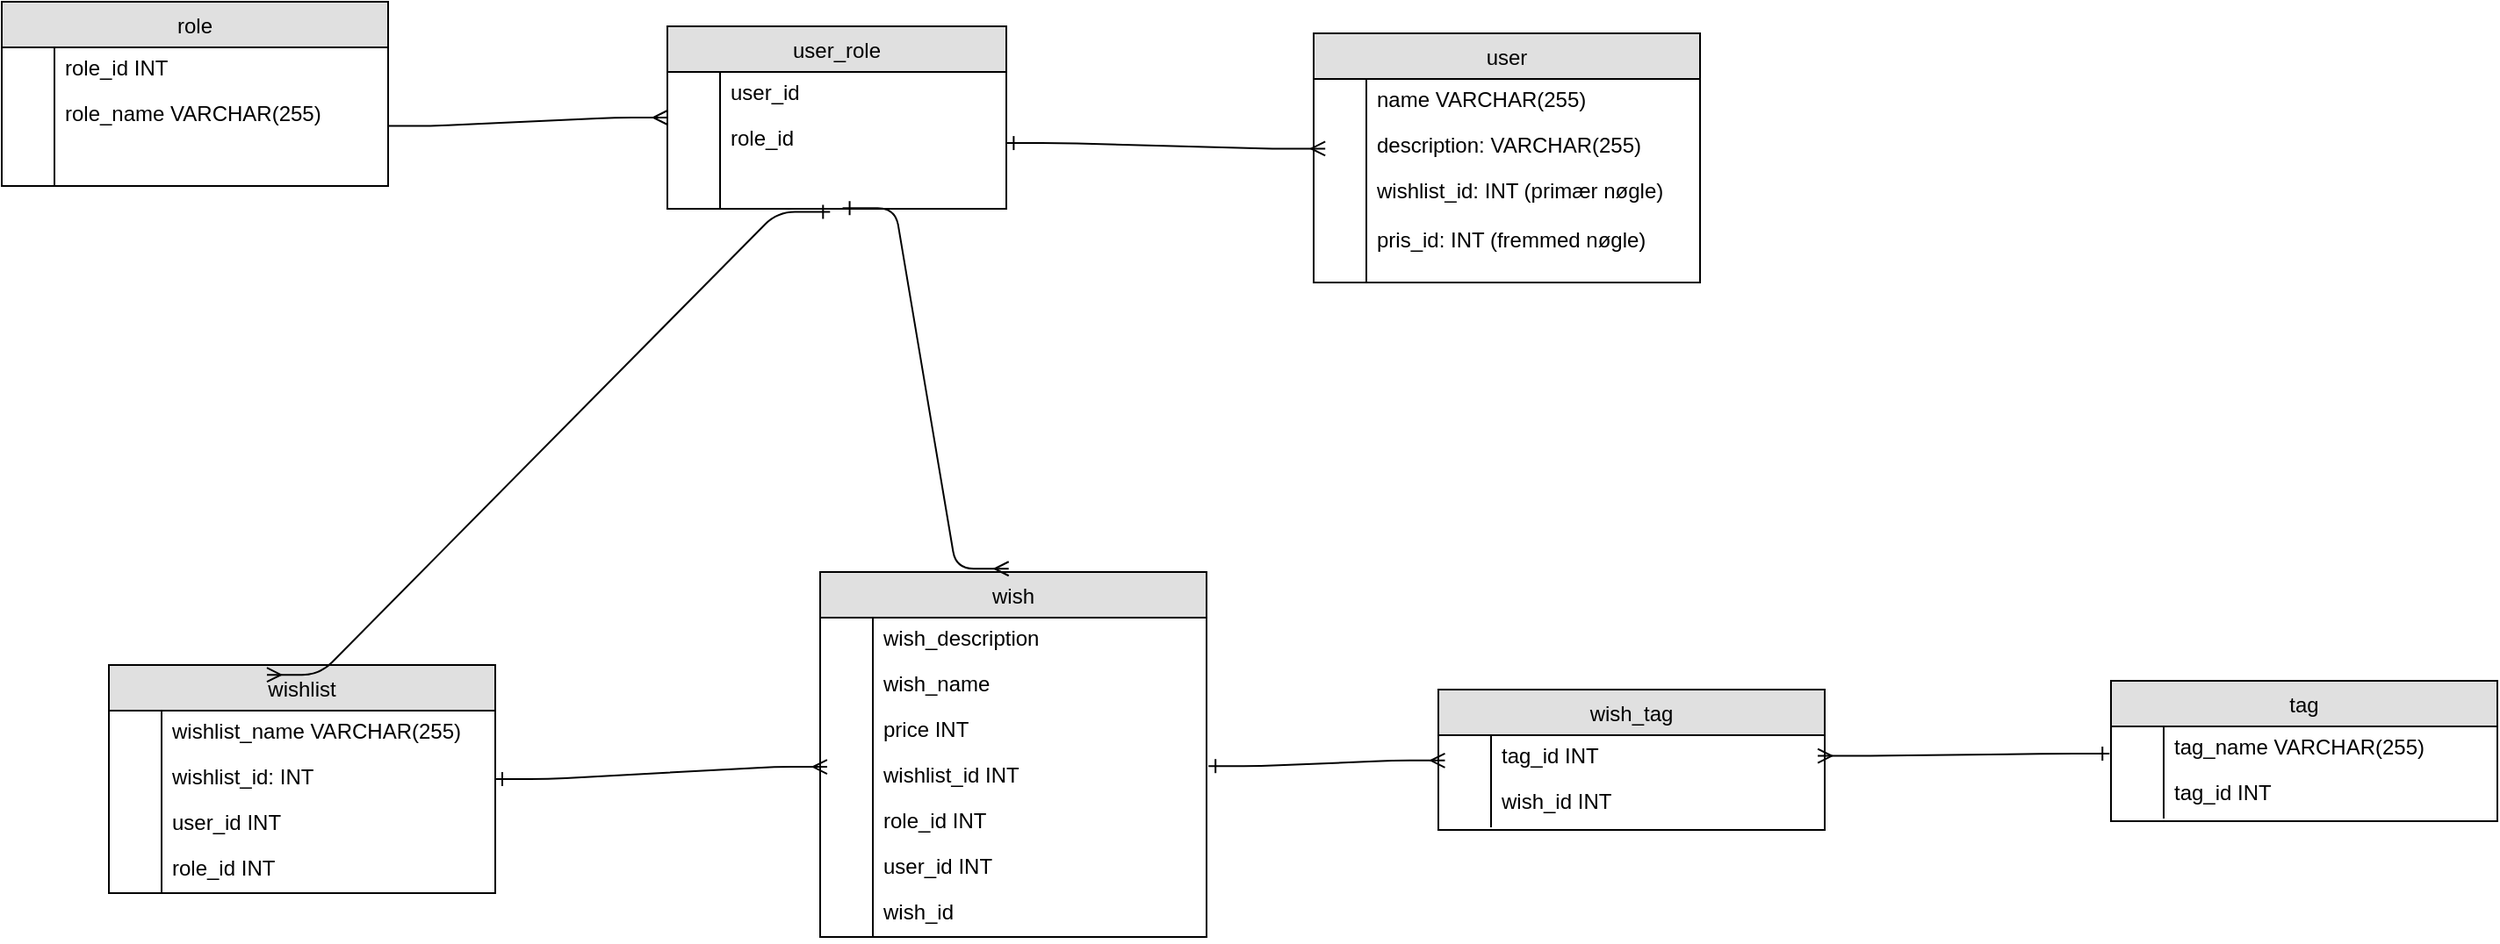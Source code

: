 <mxfile version="24.8.3">
  <diagram id="L6L5FXtsHukGl10iSHPR" name="Side-1">
    <mxGraphModel dx="2402" dy="889" grid="0" gridSize="10" guides="0" tooltips="1" connect="0" arrows="1" fold="1" page="0" pageScale="1" pageWidth="827" pageHeight="1169" background="#ffffff" math="0" shadow="0">
      <root>
        <mxCell id="0" />
        <mxCell id="1" parent="0" />
        <mxCell id="115" style="edgeStyle=entityRelationEdgeStyle;html=1;startArrow=ERmany;startFill=0;endArrow=ERone;endFill=0;jettySize=auto;orthogonalLoop=1;rounded=1;entryX=0.973;entryY=0.723;entryDx=0;entryDy=0;entryPerimeter=0;" parent="1" source="100" target="8zHtcmr8CA8WMB2BuVEM-118" edge="1">
          <mxGeometry relative="1" as="geometry">
            <mxPoint x="138" y="220.204" as="targetPoint" />
            <Array as="points">
              <mxPoint x="162" y="466" />
            </Array>
          </mxGeometry>
        </mxCell>
        <mxCell id="100" value="user_role" style="swimlane;fontStyle=0;childLayout=stackLayout;horizontal=1;startSize=26;fillColor=#e0e0e0;horizontalStack=0;resizeParent=1;resizeLast=0;collapsible=1;marginBottom=0;swimlaneFillColor=#ffffff;align=center;" parent="1" vertex="1">
          <mxGeometry x="292" y="107" width="193" height="104" as="geometry" />
        </mxCell>
        <mxCell id="101" value="user_id" style="shape=partialRectangle;top=0;left=0;right=0;bottom=0;align=left;verticalAlign=top;spacingTop=-2;fillColor=none;spacingLeft=34;spacingRight=4;overflow=hidden;rotatable=0;points=[[0,0.5],[1,0.5]];portConstraint=eastwest;dropTarget=0;" parent="100" vertex="1">
          <mxGeometry y="26" width="193" height="26" as="geometry" />
        </mxCell>
        <mxCell id="102" value="" style="shape=partialRectangle;top=0;left=0;bottom=0;fillColor=none;align=left;verticalAlign=middle;spacingLeft=4;spacingRight=4;overflow=hidden;rotatable=0;points=[];portConstraint=eastwest;part=1;" parent="101" vertex="1" connectable="0">
          <mxGeometry width="30" height="26" as="geometry" />
        </mxCell>
        <mxCell id="103" value="role_id" style="shape=partialRectangle;top=0;left=0;right=0;bottom=0;align=left;verticalAlign=top;spacingTop=-2;fillColor=none;spacingLeft=34;spacingRight=4;overflow=hidden;rotatable=0;points=[[0,0.5],[1,0.5]];portConstraint=eastwest;dropTarget=0;" parent="100" vertex="1">
          <mxGeometry y="52" width="193" height="26" as="geometry" />
        </mxCell>
        <mxCell id="104" value="" style="shape=partialRectangle;top=0;left=0;bottom=0;fillColor=none;align=left;verticalAlign=middle;spacingLeft=4;spacingRight=4;overflow=hidden;rotatable=0;points=[];portConstraint=eastwest;part=1;" parent="103" vertex="1" connectable="0">
          <mxGeometry width="30" height="26" as="geometry" />
        </mxCell>
        <mxCell id="105" value="" style="shape=partialRectangle;top=0;left=0;right=0;bottom=0;align=left;verticalAlign=top;spacingTop=-2;fillColor=none;spacingLeft=34;spacingRight=4;overflow=hidden;rotatable=0;points=[[0,0.5],[1,0.5]];portConstraint=eastwest;dropTarget=0;" parent="100" vertex="1">
          <mxGeometry y="78" width="193" height="26" as="geometry" />
        </mxCell>
        <mxCell id="106" value="" style="shape=partialRectangle;top=0;left=0;bottom=0;fillColor=none;align=left;verticalAlign=middle;spacingLeft=4;spacingRight=4;overflow=hidden;rotatable=0;points=[];portConstraint=eastwest;part=1;" parent="105" vertex="1" connectable="0">
          <mxGeometry width="30" height="26" as="geometry" />
        </mxCell>
        <mxCell id="8zHtcmr8CA8WMB2BuVEM-115" value="role" style="swimlane;fontStyle=0;childLayout=stackLayout;horizontal=1;startSize=26;fillColor=#e0e0e0;horizontalStack=0;resizeParent=1;resizeLast=0;collapsible=1;marginBottom=0;swimlaneFillColor=#ffffff;align=center;" parent="1" vertex="1">
          <mxGeometry x="-87" y="93" width="220" height="105" as="geometry" />
        </mxCell>
        <mxCell id="8zHtcmr8CA8WMB2BuVEM-116" value="role_id INT" style="shape=partialRectangle;top=0;left=0;right=0;bottom=0;align=left;verticalAlign=top;spacingTop=-2;fillColor=none;spacingLeft=34;spacingRight=4;overflow=hidden;rotatable=0;points=[[0,0.5],[1,0.5]];portConstraint=eastwest;dropTarget=0;" parent="8zHtcmr8CA8WMB2BuVEM-115" vertex="1">
          <mxGeometry y="26" width="220" height="26" as="geometry" />
        </mxCell>
        <mxCell id="8zHtcmr8CA8WMB2BuVEM-117" value="" style="shape=partialRectangle;top=0;left=0;bottom=0;fillColor=none;align=left;verticalAlign=middle;spacingLeft=4;spacingRight=4;overflow=hidden;rotatable=0;points=[];portConstraint=eastwest;part=1;" parent="8zHtcmr8CA8WMB2BuVEM-116" vertex="1" connectable="0">
          <mxGeometry width="30" height="26" as="geometry" />
        </mxCell>
        <mxCell id="8zHtcmr8CA8WMB2BuVEM-118" value="role_name VARCHAR(255)" style="shape=partialRectangle;top=0;left=0;right=0;bottom=0;align=left;verticalAlign=top;spacingTop=-2;fillColor=none;spacingLeft=34;spacingRight=4;overflow=hidden;rotatable=0;points=[[0,0.5],[1,0.5]];portConstraint=eastwest;dropTarget=0;" parent="8zHtcmr8CA8WMB2BuVEM-115" vertex="1">
          <mxGeometry y="52" width="220" height="26" as="geometry" />
        </mxCell>
        <mxCell id="8zHtcmr8CA8WMB2BuVEM-119" value="" style="shape=partialRectangle;top=0;left=0;bottom=0;fillColor=none;align=left;verticalAlign=middle;spacingLeft=4;spacingRight=4;overflow=hidden;rotatable=0;points=[];portConstraint=eastwest;part=1;" parent="8zHtcmr8CA8WMB2BuVEM-118" vertex="1" connectable="0">
          <mxGeometry width="30" height="26" as="geometry" />
        </mxCell>
        <mxCell id="8zHtcmr8CA8WMB2BuVEM-120" value="" style="shape=partialRectangle;top=0;left=0;right=0;bottom=0;align=left;verticalAlign=top;spacingTop=-2;fillColor=none;spacingLeft=34;spacingRight=4;overflow=hidden;rotatable=0;points=[[0,0.5],[1,0.5]];portConstraint=eastwest;dropTarget=0;" parent="8zHtcmr8CA8WMB2BuVEM-115" vertex="1">
          <mxGeometry y="78" width="220" height="26" as="geometry" />
        </mxCell>
        <mxCell id="8zHtcmr8CA8WMB2BuVEM-121" value="" style="shape=partialRectangle;top=0;left=0;bottom=0;fillColor=none;align=left;verticalAlign=middle;spacingLeft=4;spacingRight=4;overflow=hidden;rotatable=0;points=[];portConstraint=eastwest;part=1;" parent="8zHtcmr8CA8WMB2BuVEM-120" vertex="1" connectable="0">
          <mxGeometry width="30" height="26" as="geometry" />
        </mxCell>
        <mxCell id="8zHtcmr8CA8WMB2BuVEM-130" value="user" style="swimlane;fontStyle=0;childLayout=stackLayout;horizontal=1;startSize=26;fillColor=#e0e0e0;horizontalStack=0;resizeParent=1;resizeLast=0;collapsible=1;marginBottom=0;swimlaneFillColor=#ffffff;align=center;" parent="1" vertex="1">
          <mxGeometry x="660" y="111" width="220" height="142" as="geometry" />
        </mxCell>
        <mxCell id="8zHtcmr8CA8WMB2BuVEM-131" value="name VARCHAR(255)" style="shape=partialRectangle;top=0;left=0;right=0;bottom=0;align=left;verticalAlign=top;spacingTop=-2;fillColor=none;spacingLeft=34;spacingRight=4;overflow=hidden;rotatable=0;points=[[0,0.5],[1,0.5]];portConstraint=eastwest;dropTarget=0;" parent="8zHtcmr8CA8WMB2BuVEM-130" vertex="1">
          <mxGeometry y="26" width="220" height="26" as="geometry" />
        </mxCell>
        <mxCell id="8zHtcmr8CA8WMB2BuVEM-132" value="" style="shape=partialRectangle;top=0;left=0;bottom=0;fillColor=none;align=left;verticalAlign=middle;spacingLeft=4;spacingRight=4;overflow=hidden;rotatable=0;points=[];portConstraint=eastwest;part=1;" parent="8zHtcmr8CA8WMB2BuVEM-131" vertex="1" connectable="0">
          <mxGeometry width="30" height="26" as="geometry" />
        </mxCell>
        <mxCell id="8zHtcmr8CA8WMB2BuVEM-133" value="description: VARCHAR(255)" style="shape=partialRectangle;top=0;left=0;right=0;bottom=0;align=left;verticalAlign=top;spacingTop=-2;fillColor=none;spacingLeft=34;spacingRight=4;overflow=hidden;rotatable=0;points=[[0,0.5],[1,0.5]];portConstraint=eastwest;dropTarget=0;" parent="8zHtcmr8CA8WMB2BuVEM-130" vertex="1">
          <mxGeometry y="52" width="220" height="26" as="geometry" />
        </mxCell>
        <mxCell id="8zHtcmr8CA8WMB2BuVEM-134" value="" style="shape=partialRectangle;top=0;left=0;bottom=0;fillColor=none;align=left;verticalAlign=middle;spacingLeft=4;spacingRight=4;overflow=hidden;rotatable=0;points=[];portConstraint=eastwest;part=1;" parent="8zHtcmr8CA8WMB2BuVEM-133" vertex="1" connectable="0">
          <mxGeometry width="30" height="26" as="geometry" />
        </mxCell>
        <mxCell id="8zHtcmr8CA8WMB2BuVEM-135" value="wishlist_id: INT (primær nøgle)&#xa;&#xa;pris_id: INT (fremmed nøgle)" style="shape=partialRectangle;top=0;left=0;right=0;bottom=0;align=left;verticalAlign=top;spacingTop=-2;fillColor=none;spacingLeft=34;spacingRight=4;overflow=hidden;rotatable=0;points=[[0,0.5],[1,0.5]];portConstraint=eastwest;dropTarget=0;" parent="8zHtcmr8CA8WMB2BuVEM-130" vertex="1">
          <mxGeometry y="78" width="220" height="64" as="geometry" />
        </mxCell>
        <mxCell id="8zHtcmr8CA8WMB2BuVEM-136" value="" style="shape=partialRectangle;top=0;left=0;bottom=0;fillColor=none;align=left;verticalAlign=middle;spacingLeft=4;spacingRight=4;overflow=hidden;rotatable=0;points=[];portConstraint=eastwest;part=1;" parent="8zHtcmr8CA8WMB2BuVEM-135" vertex="1" connectable="0">
          <mxGeometry width="30" height="64" as="geometry" />
        </mxCell>
        <mxCell id="8zHtcmr8CA8WMB2BuVEM-137" value="wish" style="swimlane;fontStyle=0;childLayout=stackLayout;horizontal=1;startSize=26;fillColor=#e0e0e0;horizontalStack=0;resizeParent=1;resizeLast=0;collapsible=1;marginBottom=0;swimlaneFillColor=#ffffff;align=center;" parent="1" vertex="1">
          <mxGeometry x="379" y="418" width="220" height="208" as="geometry" />
        </mxCell>
        <mxCell id="8zHtcmr8CA8WMB2BuVEM-140" value="wish_description" style="shape=partialRectangle;top=0;left=0;right=0;bottom=0;align=left;verticalAlign=top;spacingTop=-2;fillColor=none;spacingLeft=34;spacingRight=4;overflow=hidden;rotatable=0;points=[[0,0.5],[1,0.5]];portConstraint=eastwest;dropTarget=0;" parent="8zHtcmr8CA8WMB2BuVEM-137" vertex="1">
          <mxGeometry y="26" width="220" height="26" as="geometry" />
        </mxCell>
        <mxCell id="8zHtcmr8CA8WMB2BuVEM-141" value="" style="shape=partialRectangle;top=0;left=0;bottom=0;fillColor=none;align=left;verticalAlign=middle;spacingLeft=4;spacingRight=4;overflow=hidden;rotatable=0;points=[];portConstraint=eastwest;part=1;" parent="8zHtcmr8CA8WMB2BuVEM-140" vertex="1" connectable="0">
          <mxGeometry width="30" height="26" as="geometry" />
        </mxCell>
        <mxCell id="8zHtcmr8CA8WMB2BuVEM-138" value="wish_name" style="shape=partialRectangle;top=0;left=0;right=0;bottom=0;align=left;verticalAlign=top;spacingTop=-2;fillColor=none;spacingLeft=34;spacingRight=4;overflow=hidden;rotatable=0;points=[[0,0.5],[1,0.5]];portConstraint=eastwest;dropTarget=0;" parent="8zHtcmr8CA8WMB2BuVEM-137" vertex="1">
          <mxGeometry y="52" width="220" height="26" as="geometry" />
        </mxCell>
        <mxCell id="8zHtcmr8CA8WMB2BuVEM-139" value="" style="shape=partialRectangle;top=0;left=0;bottom=0;fillColor=none;align=left;verticalAlign=middle;spacingLeft=4;spacingRight=4;overflow=hidden;rotatable=0;points=[];portConstraint=eastwest;part=1;" parent="8zHtcmr8CA8WMB2BuVEM-138" vertex="1" connectable="0">
          <mxGeometry width="30" height="26" as="geometry" />
        </mxCell>
        <mxCell id="8zHtcmr8CA8WMB2BuVEM-142" value="price INT" style="shape=partialRectangle;top=0;left=0;right=0;bottom=0;align=left;verticalAlign=top;spacingTop=-2;fillColor=none;spacingLeft=34;spacingRight=4;overflow=hidden;rotatable=0;points=[[0,0.5],[1,0.5]];portConstraint=eastwest;dropTarget=0;" parent="8zHtcmr8CA8WMB2BuVEM-137" vertex="1">
          <mxGeometry y="78" width="220" height="26" as="geometry" />
        </mxCell>
        <mxCell id="8zHtcmr8CA8WMB2BuVEM-143" value="" style="shape=partialRectangle;top=0;left=0;bottom=0;fillColor=none;align=left;verticalAlign=middle;spacingLeft=4;spacingRight=4;overflow=hidden;rotatable=0;points=[];portConstraint=eastwest;part=1;" parent="8zHtcmr8CA8WMB2BuVEM-142" vertex="1" connectable="0">
          <mxGeometry width="30" height="26" as="geometry" />
        </mxCell>
        <mxCell id="UnsQhi3tOGJcc6UG4PPO-125" value="wishlist_id INT" style="shape=partialRectangle;top=0;left=0;right=0;bottom=0;align=left;verticalAlign=top;spacingTop=-2;fillColor=none;spacingLeft=34;spacingRight=4;overflow=hidden;rotatable=0;points=[[0,0.5],[1,0.5]];portConstraint=eastwest;dropTarget=0;" vertex="1" parent="8zHtcmr8CA8WMB2BuVEM-137">
          <mxGeometry y="104" width="220" height="26" as="geometry" />
        </mxCell>
        <mxCell id="UnsQhi3tOGJcc6UG4PPO-126" value="" style="shape=partialRectangle;top=0;left=0;bottom=0;fillColor=none;align=left;verticalAlign=middle;spacingLeft=4;spacingRight=4;overflow=hidden;rotatable=0;points=[];portConstraint=eastwest;part=1;" vertex="1" connectable="0" parent="UnsQhi3tOGJcc6UG4PPO-125">
          <mxGeometry width="30" height="26" as="geometry" />
        </mxCell>
        <mxCell id="UnsQhi3tOGJcc6UG4PPO-127" value="role_id INT" style="shape=partialRectangle;top=0;left=0;right=0;bottom=0;align=left;verticalAlign=top;spacingTop=-2;fillColor=none;spacingLeft=34;spacingRight=4;overflow=hidden;rotatable=0;points=[[0,0.5],[1,0.5]];portConstraint=eastwest;dropTarget=0;" vertex="1" parent="8zHtcmr8CA8WMB2BuVEM-137">
          <mxGeometry y="130" width="220" height="26" as="geometry" />
        </mxCell>
        <mxCell id="UnsQhi3tOGJcc6UG4PPO-128" value="" style="shape=partialRectangle;top=0;left=0;bottom=0;fillColor=none;align=left;verticalAlign=middle;spacingLeft=4;spacingRight=4;overflow=hidden;rotatable=0;points=[];portConstraint=eastwest;part=1;" vertex="1" connectable="0" parent="UnsQhi3tOGJcc6UG4PPO-127">
          <mxGeometry width="30" height="26" as="geometry" />
        </mxCell>
        <mxCell id="UnsQhi3tOGJcc6UG4PPO-129" value="user_id INT" style="shape=partialRectangle;top=0;left=0;right=0;bottom=0;align=left;verticalAlign=top;spacingTop=-2;fillColor=none;spacingLeft=34;spacingRight=4;overflow=hidden;rotatable=0;points=[[0,0.5],[1,0.5]];portConstraint=eastwest;dropTarget=0;" vertex="1" parent="8zHtcmr8CA8WMB2BuVEM-137">
          <mxGeometry y="156" width="220" height="26" as="geometry" />
        </mxCell>
        <mxCell id="UnsQhi3tOGJcc6UG4PPO-130" value="" style="shape=partialRectangle;top=0;left=0;bottom=0;fillColor=none;align=left;verticalAlign=middle;spacingLeft=4;spacingRight=4;overflow=hidden;rotatable=0;points=[];portConstraint=eastwest;part=1;" vertex="1" connectable="0" parent="UnsQhi3tOGJcc6UG4PPO-129">
          <mxGeometry width="30" height="26" as="geometry" />
        </mxCell>
        <mxCell id="UnsQhi3tOGJcc6UG4PPO-131" value="wish_id" style="shape=partialRectangle;top=0;left=0;right=0;bottom=0;align=left;verticalAlign=top;spacingTop=-2;fillColor=none;spacingLeft=34;spacingRight=4;overflow=hidden;rotatable=0;points=[[0,0.5],[1,0.5]];portConstraint=eastwest;dropTarget=0;" vertex="1" parent="8zHtcmr8CA8WMB2BuVEM-137">
          <mxGeometry y="182" width="220" height="26" as="geometry" />
        </mxCell>
        <mxCell id="UnsQhi3tOGJcc6UG4PPO-132" value="" style="shape=partialRectangle;top=0;left=0;bottom=0;fillColor=none;align=left;verticalAlign=middle;spacingLeft=4;spacingRight=4;overflow=hidden;rotatable=0;points=[];portConstraint=eastwest;part=1;" vertex="1" connectable="0" parent="UnsQhi3tOGJcc6UG4PPO-131">
          <mxGeometry width="30" height="26" as="geometry" />
        </mxCell>
        <mxCell id="8zHtcmr8CA8WMB2BuVEM-146" style="edgeStyle=entityRelationEdgeStyle;html=1;startArrow=ERmany;startFill=0;endArrow=ERone;endFill=0;jettySize=auto;orthogonalLoop=1;rounded=1;entryX=1.001;entryY=0.559;entryDx=0;entryDy=0;entryPerimeter=0;exitX=0.03;exitY=0.528;exitDx=0;exitDy=0;exitPerimeter=0;" parent="1" source="8zHtcmr8CA8WMB2BuVEM-133" target="103" edge="1">
          <mxGeometry relative="1" as="geometry">
            <mxPoint x="625" y="148" as="sourcePoint" />
            <mxPoint x="482.491" y="214.926" as="targetPoint" />
            <Array as="points">
              <mxPoint x="640" y="466" />
              <mxPoint x="1069" y="151" />
              <mxPoint x="511" y="183" />
            </Array>
          </mxGeometry>
        </mxCell>
        <mxCell id="UnsQhi3tOGJcc6UG4PPO-117" style="edgeStyle=entityRelationEdgeStyle;html=1;startArrow=ERmany;startFill=0;endArrow=ERone;endFill=0;jettySize=auto;orthogonalLoop=1;rounded=1;exitX=0.018;exitY=0.271;exitDx=0;exitDy=0;exitPerimeter=0;" edge="1" parent="1" source="UnsQhi3tOGJcc6UG4PPO-125" target="UnsQhi3tOGJcc6UG4PPO-121">
          <mxGeometry relative="1" as="geometry">
            <mxPoint x="417.06" y="387.188" as="targetPoint" />
            <Array as="points">
              <mxPoint x="367.48" y="503.01" />
            </Array>
            <mxPoint x="234.0" y="327.0" as="sourcePoint" />
          </mxGeometry>
        </mxCell>
        <mxCell id="UnsQhi3tOGJcc6UG4PPO-118" value="wishlist" style="swimlane;fontStyle=0;childLayout=stackLayout;horizontal=1;startSize=26;fillColor=#e0e0e0;horizontalStack=0;resizeParent=1;resizeLast=0;collapsible=1;marginBottom=0;swimlaneFillColor=#ffffff;align=center;" vertex="1" parent="1">
          <mxGeometry x="-26" y="471" width="220" height="130" as="geometry" />
        </mxCell>
        <mxCell id="UnsQhi3tOGJcc6UG4PPO-119" value="wishlist_name VARCHAR(255)" style="shape=partialRectangle;top=0;left=0;right=0;bottom=0;align=left;verticalAlign=top;spacingTop=-2;fillColor=none;spacingLeft=34;spacingRight=4;overflow=hidden;rotatable=0;points=[[0,0.5],[1,0.5]];portConstraint=eastwest;dropTarget=0;" vertex="1" parent="UnsQhi3tOGJcc6UG4PPO-118">
          <mxGeometry y="26" width="220" height="26" as="geometry" />
        </mxCell>
        <mxCell id="UnsQhi3tOGJcc6UG4PPO-120" value="" style="shape=partialRectangle;top=0;left=0;bottom=0;fillColor=none;align=left;verticalAlign=middle;spacingLeft=4;spacingRight=4;overflow=hidden;rotatable=0;points=[];portConstraint=eastwest;part=1;" vertex="1" connectable="0" parent="UnsQhi3tOGJcc6UG4PPO-119">
          <mxGeometry width="30" height="26" as="geometry" />
        </mxCell>
        <mxCell id="UnsQhi3tOGJcc6UG4PPO-121" value="wishlist_id: INT " style="shape=partialRectangle;top=0;left=0;right=0;bottom=0;align=left;verticalAlign=top;spacingTop=-2;fillColor=none;spacingLeft=34;spacingRight=4;overflow=hidden;rotatable=0;points=[[0,0.5],[1,0.5]];portConstraint=eastwest;dropTarget=0;" vertex="1" parent="UnsQhi3tOGJcc6UG4PPO-118">
          <mxGeometry y="52" width="220" height="26" as="geometry" />
        </mxCell>
        <mxCell id="UnsQhi3tOGJcc6UG4PPO-122" value="" style="shape=partialRectangle;top=0;left=0;bottom=0;fillColor=none;align=left;verticalAlign=middle;spacingLeft=4;spacingRight=4;overflow=hidden;rotatable=0;points=[];portConstraint=eastwest;part=1;" vertex="1" connectable="0" parent="UnsQhi3tOGJcc6UG4PPO-121">
          <mxGeometry width="30" height="26" as="geometry" />
        </mxCell>
        <mxCell id="UnsQhi3tOGJcc6UG4PPO-123" value="user_id INT" style="shape=partialRectangle;top=0;left=0;right=0;bottom=0;align=left;verticalAlign=top;spacingTop=-2;fillColor=none;spacingLeft=34;spacingRight=4;overflow=hidden;rotatable=0;points=[[0,0.5],[1,0.5]];portConstraint=eastwest;dropTarget=0;" vertex="1" parent="UnsQhi3tOGJcc6UG4PPO-118">
          <mxGeometry y="78" width="220" height="26" as="geometry" />
        </mxCell>
        <mxCell id="UnsQhi3tOGJcc6UG4PPO-124" value="" style="shape=partialRectangle;top=0;left=0;bottom=0;fillColor=none;align=left;verticalAlign=middle;spacingLeft=4;spacingRight=4;overflow=hidden;rotatable=0;points=[];portConstraint=eastwest;part=1;" vertex="1" connectable="0" parent="UnsQhi3tOGJcc6UG4PPO-123">
          <mxGeometry width="30" height="26" as="geometry" />
        </mxCell>
        <mxCell id="UnsQhi3tOGJcc6UG4PPO-133" value="role_id INT" style="shape=partialRectangle;top=0;left=0;right=0;bottom=0;align=left;verticalAlign=top;spacingTop=-2;fillColor=none;spacingLeft=34;spacingRight=4;overflow=hidden;rotatable=0;points=[[0,0.5],[1,0.5]];portConstraint=eastwest;dropTarget=0;" vertex="1" parent="UnsQhi3tOGJcc6UG4PPO-118">
          <mxGeometry y="104" width="220" height="26" as="geometry" />
        </mxCell>
        <mxCell id="UnsQhi3tOGJcc6UG4PPO-134" value="" style="shape=partialRectangle;top=0;left=0;bottom=0;fillColor=none;align=left;verticalAlign=middle;spacingLeft=4;spacingRight=4;overflow=hidden;rotatable=0;points=[];portConstraint=eastwest;part=1;" vertex="1" connectable="0" parent="UnsQhi3tOGJcc6UG4PPO-133">
          <mxGeometry width="30" height="26" as="geometry" />
        </mxCell>
        <mxCell id="UnsQhi3tOGJcc6UG4PPO-135" value="tag" style="swimlane;fontStyle=0;childLayout=stackLayout;horizontal=1;startSize=26;fillColor=#e0e0e0;horizontalStack=0;resizeParent=1;resizeLast=0;collapsible=1;marginBottom=0;swimlaneFillColor=#ffffff;align=center;" vertex="1" parent="1">
          <mxGeometry x="1114" y="480" width="220" height="80" as="geometry" />
        </mxCell>
        <mxCell id="UnsQhi3tOGJcc6UG4PPO-136" value="tag_name VARCHAR(255)" style="shape=partialRectangle;top=0;left=0;right=0;bottom=0;align=left;verticalAlign=top;spacingTop=-2;fillColor=none;spacingLeft=34;spacingRight=4;overflow=hidden;rotatable=0;points=[[0,0.5],[1,0.5]];portConstraint=eastwest;dropTarget=0;" vertex="1" parent="UnsQhi3tOGJcc6UG4PPO-135">
          <mxGeometry y="26" width="220" height="26" as="geometry" />
        </mxCell>
        <mxCell id="UnsQhi3tOGJcc6UG4PPO-137" value="" style="shape=partialRectangle;top=0;left=0;bottom=0;fillColor=none;align=left;verticalAlign=middle;spacingLeft=4;spacingRight=4;overflow=hidden;rotatable=0;points=[];portConstraint=eastwest;part=1;" vertex="1" connectable="0" parent="UnsQhi3tOGJcc6UG4PPO-136">
          <mxGeometry width="30" height="26" as="geometry" />
        </mxCell>
        <mxCell id="UnsQhi3tOGJcc6UG4PPO-138" value="tag_id INT" style="shape=partialRectangle;top=0;left=0;right=0;bottom=0;align=left;verticalAlign=top;spacingTop=-2;fillColor=none;spacingLeft=34;spacingRight=4;overflow=hidden;rotatable=0;points=[[0,0.5],[1,0.5]];portConstraint=eastwest;dropTarget=0;" vertex="1" parent="UnsQhi3tOGJcc6UG4PPO-135">
          <mxGeometry y="52" width="220" height="26" as="geometry" />
        </mxCell>
        <mxCell id="UnsQhi3tOGJcc6UG4PPO-139" value="" style="shape=partialRectangle;top=0;left=0;bottom=0;fillColor=none;align=left;verticalAlign=middle;spacingLeft=4;spacingRight=4;overflow=hidden;rotatable=0;points=[];portConstraint=eastwest;part=1;" vertex="1" connectable="0" parent="UnsQhi3tOGJcc6UG4PPO-138">
          <mxGeometry width="30" height="26" as="geometry" />
        </mxCell>
        <mxCell id="UnsQhi3tOGJcc6UG4PPO-142" value="wish_tag" style="swimlane;fontStyle=0;childLayout=stackLayout;horizontal=1;startSize=26;fillColor=#e0e0e0;horizontalStack=0;resizeParent=1;resizeLast=0;collapsible=1;marginBottom=0;swimlaneFillColor=#ffffff;align=center;" vertex="1" parent="1">
          <mxGeometry x="731" y="485" width="220" height="80" as="geometry" />
        </mxCell>
        <mxCell id="UnsQhi3tOGJcc6UG4PPO-143" value="tag_id INT" style="shape=partialRectangle;top=0;left=0;right=0;bottom=0;align=left;verticalAlign=top;spacingTop=-2;fillColor=none;spacingLeft=34;spacingRight=4;overflow=hidden;rotatable=0;points=[[0,0.5],[1,0.5]];portConstraint=eastwest;dropTarget=0;" vertex="1" parent="UnsQhi3tOGJcc6UG4PPO-142">
          <mxGeometry y="26" width="220" height="26" as="geometry" />
        </mxCell>
        <mxCell id="UnsQhi3tOGJcc6UG4PPO-144" value="" style="shape=partialRectangle;top=0;left=0;bottom=0;fillColor=none;align=left;verticalAlign=middle;spacingLeft=4;spacingRight=4;overflow=hidden;rotatable=0;points=[];portConstraint=eastwest;part=1;" vertex="1" connectable="0" parent="UnsQhi3tOGJcc6UG4PPO-143">
          <mxGeometry width="30" height="26" as="geometry" />
        </mxCell>
        <mxCell id="UnsQhi3tOGJcc6UG4PPO-145" value="wish_id INT" style="shape=partialRectangle;top=0;left=0;right=0;bottom=0;align=left;verticalAlign=top;spacingTop=-2;fillColor=none;spacingLeft=34;spacingRight=4;overflow=hidden;rotatable=0;points=[[0,0.5],[1,0.5]];portConstraint=eastwest;dropTarget=0;" vertex="1" parent="UnsQhi3tOGJcc6UG4PPO-142">
          <mxGeometry y="52" width="220" height="26" as="geometry" />
        </mxCell>
        <mxCell id="UnsQhi3tOGJcc6UG4PPO-146" value="" style="shape=partialRectangle;top=0;left=0;bottom=0;fillColor=none;align=left;verticalAlign=middle;spacingLeft=4;spacingRight=4;overflow=hidden;rotatable=0;points=[];portConstraint=eastwest;part=1;" vertex="1" connectable="0" parent="UnsQhi3tOGJcc6UG4PPO-145">
          <mxGeometry width="30" height="26" as="geometry" />
        </mxCell>
        <mxCell id="UnsQhi3tOGJcc6UG4PPO-147" style="edgeStyle=entityRelationEdgeStyle;html=1;startArrow=ERmany;startFill=0;endArrow=ERone;endFill=0;jettySize=auto;orthogonalLoop=1;rounded=1;entryX=1.005;entryY=0.254;entryDx=0;entryDy=0;entryPerimeter=0;exitX=0.017;exitY=0.555;exitDx=0;exitDy=0;exitPerimeter=0;" edge="1" parent="1" source="UnsQhi3tOGJcc6UG4PPO-143" target="UnsQhi3tOGJcc6UG4PPO-125">
          <mxGeometry relative="1" as="geometry">
            <mxPoint x="723" y="363" as="targetPoint" />
            <Array as="points">
              <mxPoint x="400" y="587" />
            </Array>
            <mxPoint x="629" y="392" as="sourcePoint" />
          </mxGeometry>
        </mxCell>
        <mxCell id="UnsQhi3tOGJcc6UG4PPO-148" style="edgeStyle=entityRelationEdgeStyle;html=1;startArrow=ERmany;startFill=0;endArrow=ERone;endFill=0;jettySize=auto;orthogonalLoop=1;rounded=1;entryX=-0.004;entryY=0.597;entryDx=0;entryDy=0;entryPerimeter=0;exitX=0.982;exitY=0.453;exitDx=0;exitDy=0;exitPerimeter=0;" edge="1" parent="1" source="UnsQhi3tOGJcc6UG4PPO-143" target="UnsQhi3tOGJcc6UG4PPO-136">
          <mxGeometry relative="1" as="geometry">
            <mxPoint x="673" y="332" as="sourcePoint" />
            <mxPoint x="491" y="329" as="targetPoint" />
            <Array as="points">
              <mxPoint x="646" y="621" />
              <mxPoint x="1075" y="306" />
              <mxPoint x="517" y="338" />
            </Array>
          </mxGeometry>
        </mxCell>
        <mxCell id="UnsQhi3tOGJcc6UG4PPO-149" style="edgeStyle=entityRelationEdgeStyle;html=1;startArrow=ERmany;startFill=0;endArrow=ERone;endFill=0;jettySize=auto;orthogonalLoop=1;rounded=1;entryX=0.517;entryY=0.985;entryDx=0;entryDy=0;entryPerimeter=0;exitX=0.488;exitY=-0.009;exitDx=0;exitDy=0;exitPerimeter=0;" edge="1" parent="1" source="8zHtcmr8CA8WMB2BuVEM-137" target="105">
          <mxGeometry relative="1" as="geometry">
            <mxPoint x="142" y="188" as="targetPoint" />
            <Array as="points">
              <mxPoint x="172" y="476" />
            </Array>
            <mxPoint x="302" y="169" as="sourcePoint" />
          </mxGeometry>
        </mxCell>
        <mxCell id="UnsQhi3tOGJcc6UG4PPO-150" style="edgeStyle=entityRelationEdgeStyle;html=1;startArrow=ERmany;startFill=0;endArrow=ERone;endFill=0;jettySize=auto;orthogonalLoop=1;rounded=1;exitX=0.409;exitY=0.043;exitDx=0;exitDy=0;exitPerimeter=0;entryX=0.48;entryY=1.067;entryDx=0;entryDy=0;entryPerimeter=0;" edge="1" parent="1" source="UnsQhi3tOGJcc6UG4PPO-118" target="105">
          <mxGeometry relative="1" as="geometry">
            <mxPoint x="402" y="221" as="targetPoint" />
            <Array as="points">
              <mxPoint x="182" y="486" />
            </Array>
            <mxPoint x="496" y="426" as="sourcePoint" />
          </mxGeometry>
        </mxCell>
      </root>
    </mxGraphModel>
  </diagram>
</mxfile>
